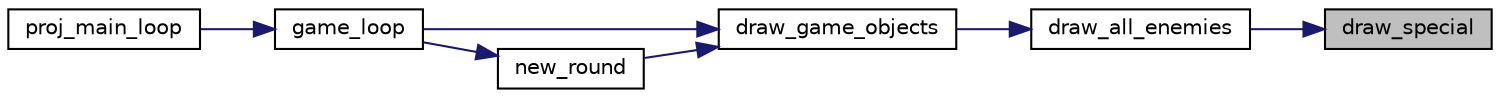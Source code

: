 digraph "draw_special"
{
 // LATEX_PDF_SIZE
  edge [fontname="Helvetica",fontsize="10",labelfontname="Helvetica",labelfontsize="10"];
  node [fontname="Helvetica",fontsize="10",shape=record];
  rankdir="RL";
  Node1 [label="draw_special",height=0.2,width=0.4,color="black", fillcolor="grey75", style="filled", fontcolor="black",tooltip="Draws the special enemy on the double buffer."];
  Node1 -> Node2 [dir="back",color="midnightblue",fontsize="10",style="solid",fontname="Helvetica"];
  Node2 [label="draw_all_enemies",height=0.2,width=0.4,color="black", fillcolor="white", style="filled",URL="$sprite_8h.html#a17df74fc56592ea32ba9897729a7b090",tooltip="Draws each enemy on the buffer used for double buffering."];
  Node2 -> Node3 [dir="back",color="midnightblue",fontsize="10",style="solid",fontname="Helvetica"];
  Node3 [label="draw_game_objects",height=0.2,width=0.4,color="black", fillcolor="white", style="filled",URL="$sprite_8h.html#acfafa3060615cd19b63f120800dc4075",tooltip="Function which copies the background buffer contents to the double buffer, then draws all other objec..."];
  Node3 -> Node4 [dir="back",color="midnightblue",fontsize="10",style="solid",fontname="Helvetica"];
  Node4 [label="game_loop",height=0.2,width=0.4,color="black", fillcolor="white", style="filled",URL="$group__game.html#gabc9e0c89439f64104e8d4327028355d1",tooltip="Core gameplay loop."];
  Node4 -> Node5 [dir="back",color="midnightblue",fontsize="10",style="solid",fontname="Helvetica"];
  Node5 [label="proj_main_loop",height=0.2,width=0.4,color="black", fillcolor="white", style="filled",URL="$proj_8c.html#a2a16f651eccbd248e1ad3b3b924b143b",tooltip=" "];
  Node3 -> Node6 [dir="back",color="midnightblue",fontsize="10",style="solid",fontname="Helvetica"];
  Node6 [label="new_round",height=0.2,width=0.4,color="black", fillcolor="white", style="filled",URL="$group__game.html#gaa75c9d43139b8a434e578814a98d59a0",tooltip="Function which readies the game for a new round."];
  Node6 -> Node4 [dir="back",color="midnightblue",fontsize="10",style="solid",fontname="Helvetica"];
}
